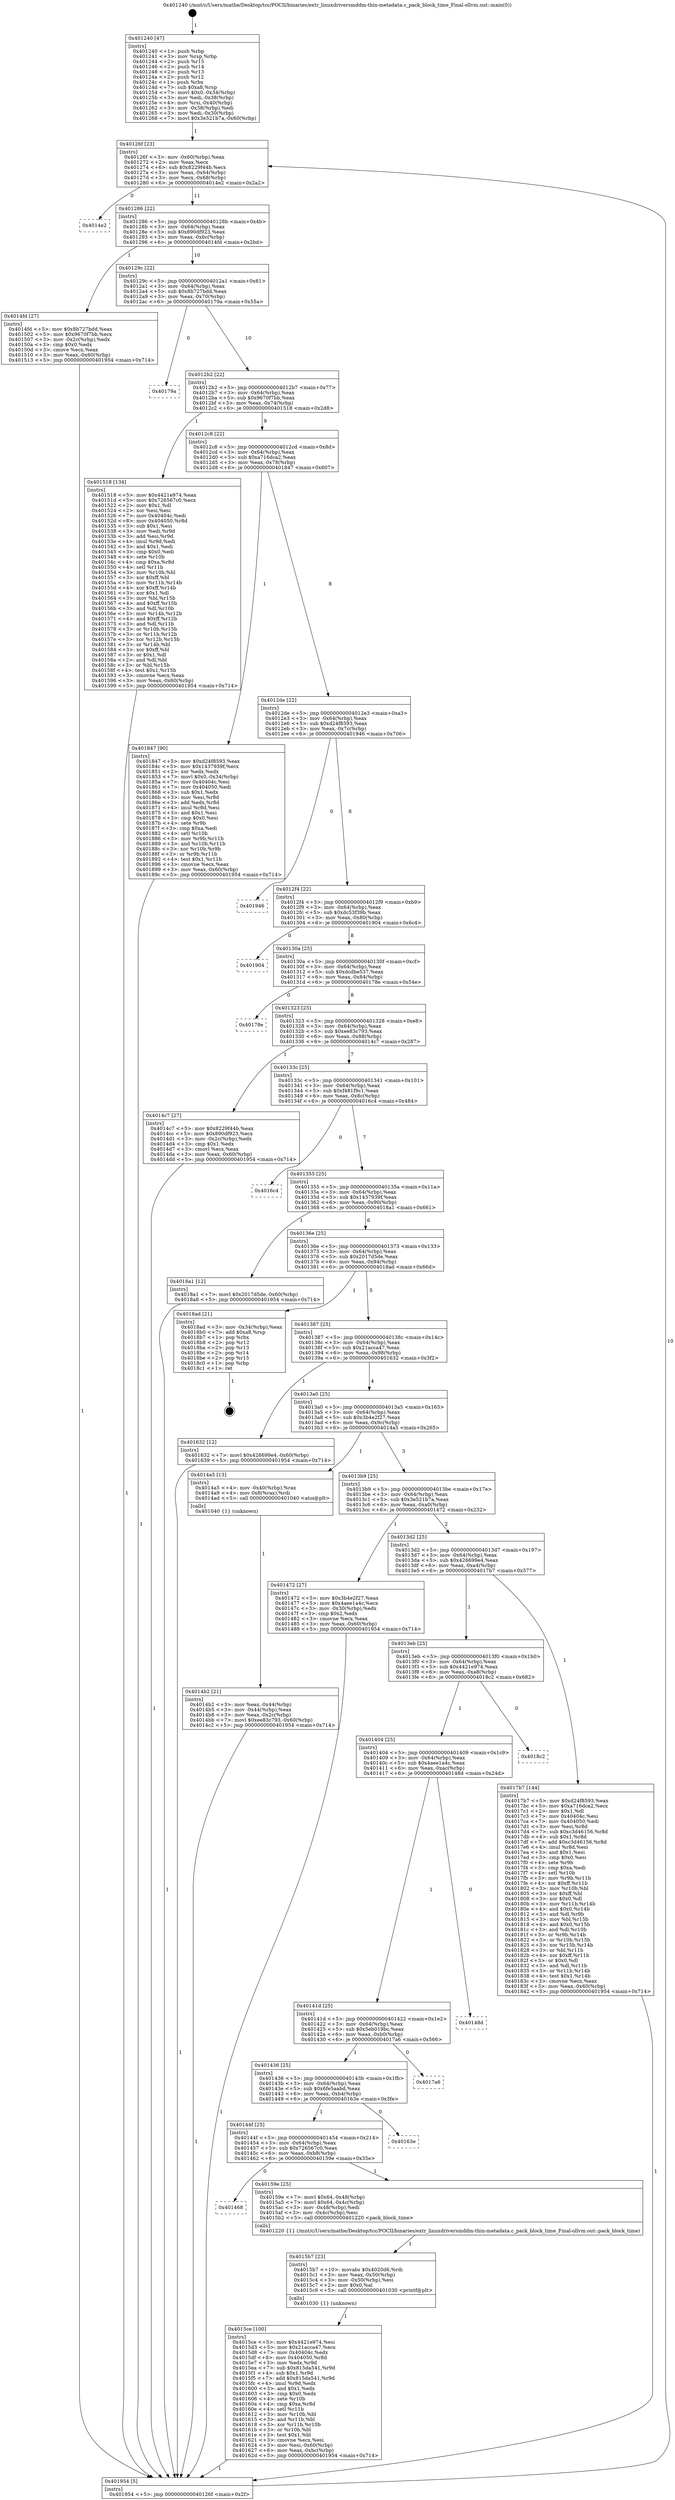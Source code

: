 digraph "0x401240" {
  label = "0x401240 (/mnt/c/Users/mathe/Desktop/tcc/POCII/binaries/extr_linuxdriversmddm-thin-metadata.c_pack_block_time_Final-ollvm.out::main(0))"
  labelloc = "t"
  node[shape=record]

  Entry [label="",width=0.3,height=0.3,shape=circle,fillcolor=black,style=filled]
  "0x40126f" [label="{
     0x40126f [23]\l
     | [instrs]\l
     &nbsp;&nbsp;0x40126f \<+3\>: mov -0x60(%rbp),%eax\l
     &nbsp;&nbsp;0x401272 \<+2\>: mov %eax,%ecx\l
     &nbsp;&nbsp;0x401274 \<+6\>: sub $0x8229f44b,%ecx\l
     &nbsp;&nbsp;0x40127a \<+3\>: mov %eax,-0x64(%rbp)\l
     &nbsp;&nbsp;0x40127d \<+3\>: mov %ecx,-0x68(%rbp)\l
     &nbsp;&nbsp;0x401280 \<+6\>: je 00000000004014e2 \<main+0x2a2\>\l
  }"]
  "0x4014e2" [label="{
     0x4014e2\l
  }", style=dashed]
  "0x401286" [label="{
     0x401286 [22]\l
     | [instrs]\l
     &nbsp;&nbsp;0x401286 \<+5\>: jmp 000000000040128b \<main+0x4b\>\l
     &nbsp;&nbsp;0x40128b \<+3\>: mov -0x64(%rbp),%eax\l
     &nbsp;&nbsp;0x40128e \<+5\>: sub $0x890df923,%eax\l
     &nbsp;&nbsp;0x401293 \<+3\>: mov %eax,-0x6c(%rbp)\l
     &nbsp;&nbsp;0x401296 \<+6\>: je 00000000004014fd \<main+0x2bd\>\l
  }"]
  Exit [label="",width=0.3,height=0.3,shape=circle,fillcolor=black,style=filled,peripheries=2]
  "0x4014fd" [label="{
     0x4014fd [27]\l
     | [instrs]\l
     &nbsp;&nbsp;0x4014fd \<+5\>: mov $0x8b727bdd,%eax\l
     &nbsp;&nbsp;0x401502 \<+5\>: mov $0x9670f7bb,%ecx\l
     &nbsp;&nbsp;0x401507 \<+3\>: mov -0x2c(%rbp),%edx\l
     &nbsp;&nbsp;0x40150a \<+3\>: cmp $0x0,%edx\l
     &nbsp;&nbsp;0x40150d \<+3\>: cmove %ecx,%eax\l
     &nbsp;&nbsp;0x401510 \<+3\>: mov %eax,-0x60(%rbp)\l
     &nbsp;&nbsp;0x401513 \<+5\>: jmp 0000000000401954 \<main+0x714\>\l
  }"]
  "0x40129c" [label="{
     0x40129c [22]\l
     | [instrs]\l
     &nbsp;&nbsp;0x40129c \<+5\>: jmp 00000000004012a1 \<main+0x61\>\l
     &nbsp;&nbsp;0x4012a1 \<+3\>: mov -0x64(%rbp),%eax\l
     &nbsp;&nbsp;0x4012a4 \<+5\>: sub $0x8b727bdd,%eax\l
     &nbsp;&nbsp;0x4012a9 \<+3\>: mov %eax,-0x70(%rbp)\l
     &nbsp;&nbsp;0x4012ac \<+6\>: je 000000000040179a \<main+0x55a\>\l
  }"]
  "0x4015ce" [label="{
     0x4015ce [100]\l
     | [instrs]\l
     &nbsp;&nbsp;0x4015ce \<+5\>: mov $0x4421e974,%esi\l
     &nbsp;&nbsp;0x4015d3 \<+5\>: mov $0x21acca47,%ecx\l
     &nbsp;&nbsp;0x4015d8 \<+7\>: mov 0x40404c,%edx\l
     &nbsp;&nbsp;0x4015df \<+8\>: mov 0x404050,%r8d\l
     &nbsp;&nbsp;0x4015e7 \<+3\>: mov %edx,%r9d\l
     &nbsp;&nbsp;0x4015ea \<+7\>: sub $0x815da541,%r9d\l
     &nbsp;&nbsp;0x4015f1 \<+4\>: sub $0x1,%r9d\l
     &nbsp;&nbsp;0x4015f5 \<+7\>: add $0x815da541,%r9d\l
     &nbsp;&nbsp;0x4015fc \<+4\>: imul %r9d,%edx\l
     &nbsp;&nbsp;0x401600 \<+3\>: and $0x1,%edx\l
     &nbsp;&nbsp;0x401603 \<+3\>: cmp $0x0,%edx\l
     &nbsp;&nbsp;0x401606 \<+4\>: sete %r10b\l
     &nbsp;&nbsp;0x40160a \<+4\>: cmp $0xa,%r8d\l
     &nbsp;&nbsp;0x40160e \<+4\>: setl %r11b\l
     &nbsp;&nbsp;0x401612 \<+3\>: mov %r10b,%bl\l
     &nbsp;&nbsp;0x401615 \<+3\>: and %r11b,%bl\l
     &nbsp;&nbsp;0x401618 \<+3\>: xor %r11b,%r10b\l
     &nbsp;&nbsp;0x40161b \<+3\>: or %r10b,%bl\l
     &nbsp;&nbsp;0x40161e \<+3\>: test $0x1,%bl\l
     &nbsp;&nbsp;0x401621 \<+3\>: cmovne %ecx,%esi\l
     &nbsp;&nbsp;0x401624 \<+3\>: mov %esi,-0x60(%rbp)\l
     &nbsp;&nbsp;0x401627 \<+6\>: mov %eax,-0xbc(%rbp)\l
     &nbsp;&nbsp;0x40162d \<+5\>: jmp 0000000000401954 \<main+0x714\>\l
  }"]
  "0x40179a" [label="{
     0x40179a\l
  }", style=dashed]
  "0x4012b2" [label="{
     0x4012b2 [22]\l
     | [instrs]\l
     &nbsp;&nbsp;0x4012b2 \<+5\>: jmp 00000000004012b7 \<main+0x77\>\l
     &nbsp;&nbsp;0x4012b7 \<+3\>: mov -0x64(%rbp),%eax\l
     &nbsp;&nbsp;0x4012ba \<+5\>: sub $0x9670f7bb,%eax\l
     &nbsp;&nbsp;0x4012bf \<+3\>: mov %eax,-0x74(%rbp)\l
     &nbsp;&nbsp;0x4012c2 \<+6\>: je 0000000000401518 \<main+0x2d8\>\l
  }"]
  "0x4015b7" [label="{
     0x4015b7 [23]\l
     | [instrs]\l
     &nbsp;&nbsp;0x4015b7 \<+10\>: movabs $0x4020d6,%rdi\l
     &nbsp;&nbsp;0x4015c1 \<+3\>: mov %eax,-0x50(%rbp)\l
     &nbsp;&nbsp;0x4015c4 \<+3\>: mov -0x50(%rbp),%esi\l
     &nbsp;&nbsp;0x4015c7 \<+2\>: mov $0x0,%al\l
     &nbsp;&nbsp;0x4015c9 \<+5\>: call 0000000000401030 \<printf@plt\>\l
     | [calls]\l
     &nbsp;&nbsp;0x401030 \{1\} (unknown)\l
  }"]
  "0x401518" [label="{
     0x401518 [134]\l
     | [instrs]\l
     &nbsp;&nbsp;0x401518 \<+5\>: mov $0x4421e974,%eax\l
     &nbsp;&nbsp;0x40151d \<+5\>: mov $0x726567c0,%ecx\l
     &nbsp;&nbsp;0x401522 \<+2\>: mov $0x1,%dl\l
     &nbsp;&nbsp;0x401524 \<+2\>: xor %esi,%esi\l
     &nbsp;&nbsp;0x401526 \<+7\>: mov 0x40404c,%edi\l
     &nbsp;&nbsp;0x40152d \<+8\>: mov 0x404050,%r8d\l
     &nbsp;&nbsp;0x401535 \<+3\>: sub $0x1,%esi\l
     &nbsp;&nbsp;0x401538 \<+3\>: mov %edi,%r9d\l
     &nbsp;&nbsp;0x40153b \<+3\>: add %esi,%r9d\l
     &nbsp;&nbsp;0x40153e \<+4\>: imul %r9d,%edi\l
     &nbsp;&nbsp;0x401542 \<+3\>: and $0x1,%edi\l
     &nbsp;&nbsp;0x401545 \<+3\>: cmp $0x0,%edi\l
     &nbsp;&nbsp;0x401548 \<+4\>: sete %r10b\l
     &nbsp;&nbsp;0x40154c \<+4\>: cmp $0xa,%r8d\l
     &nbsp;&nbsp;0x401550 \<+4\>: setl %r11b\l
     &nbsp;&nbsp;0x401554 \<+3\>: mov %r10b,%bl\l
     &nbsp;&nbsp;0x401557 \<+3\>: xor $0xff,%bl\l
     &nbsp;&nbsp;0x40155a \<+3\>: mov %r11b,%r14b\l
     &nbsp;&nbsp;0x40155d \<+4\>: xor $0xff,%r14b\l
     &nbsp;&nbsp;0x401561 \<+3\>: xor $0x1,%dl\l
     &nbsp;&nbsp;0x401564 \<+3\>: mov %bl,%r15b\l
     &nbsp;&nbsp;0x401567 \<+4\>: and $0xff,%r15b\l
     &nbsp;&nbsp;0x40156b \<+3\>: and %dl,%r10b\l
     &nbsp;&nbsp;0x40156e \<+3\>: mov %r14b,%r12b\l
     &nbsp;&nbsp;0x401571 \<+4\>: and $0xff,%r12b\l
     &nbsp;&nbsp;0x401575 \<+3\>: and %dl,%r11b\l
     &nbsp;&nbsp;0x401578 \<+3\>: or %r10b,%r15b\l
     &nbsp;&nbsp;0x40157b \<+3\>: or %r11b,%r12b\l
     &nbsp;&nbsp;0x40157e \<+3\>: xor %r12b,%r15b\l
     &nbsp;&nbsp;0x401581 \<+3\>: or %r14b,%bl\l
     &nbsp;&nbsp;0x401584 \<+3\>: xor $0xff,%bl\l
     &nbsp;&nbsp;0x401587 \<+3\>: or $0x1,%dl\l
     &nbsp;&nbsp;0x40158a \<+2\>: and %dl,%bl\l
     &nbsp;&nbsp;0x40158c \<+3\>: or %bl,%r15b\l
     &nbsp;&nbsp;0x40158f \<+4\>: test $0x1,%r15b\l
     &nbsp;&nbsp;0x401593 \<+3\>: cmovne %ecx,%eax\l
     &nbsp;&nbsp;0x401596 \<+3\>: mov %eax,-0x60(%rbp)\l
     &nbsp;&nbsp;0x401599 \<+5\>: jmp 0000000000401954 \<main+0x714\>\l
  }"]
  "0x4012c8" [label="{
     0x4012c8 [22]\l
     | [instrs]\l
     &nbsp;&nbsp;0x4012c8 \<+5\>: jmp 00000000004012cd \<main+0x8d\>\l
     &nbsp;&nbsp;0x4012cd \<+3\>: mov -0x64(%rbp),%eax\l
     &nbsp;&nbsp;0x4012d0 \<+5\>: sub $0xa716dca2,%eax\l
     &nbsp;&nbsp;0x4012d5 \<+3\>: mov %eax,-0x78(%rbp)\l
     &nbsp;&nbsp;0x4012d8 \<+6\>: je 0000000000401847 \<main+0x607\>\l
  }"]
  "0x401468" [label="{
     0x401468\l
  }", style=dashed]
  "0x401847" [label="{
     0x401847 [90]\l
     | [instrs]\l
     &nbsp;&nbsp;0x401847 \<+5\>: mov $0xd24f8593,%eax\l
     &nbsp;&nbsp;0x40184c \<+5\>: mov $0x1437939f,%ecx\l
     &nbsp;&nbsp;0x401851 \<+2\>: xor %edx,%edx\l
     &nbsp;&nbsp;0x401853 \<+7\>: movl $0x0,-0x34(%rbp)\l
     &nbsp;&nbsp;0x40185a \<+7\>: mov 0x40404c,%esi\l
     &nbsp;&nbsp;0x401861 \<+7\>: mov 0x404050,%edi\l
     &nbsp;&nbsp;0x401868 \<+3\>: sub $0x1,%edx\l
     &nbsp;&nbsp;0x40186b \<+3\>: mov %esi,%r8d\l
     &nbsp;&nbsp;0x40186e \<+3\>: add %edx,%r8d\l
     &nbsp;&nbsp;0x401871 \<+4\>: imul %r8d,%esi\l
     &nbsp;&nbsp;0x401875 \<+3\>: and $0x1,%esi\l
     &nbsp;&nbsp;0x401878 \<+3\>: cmp $0x0,%esi\l
     &nbsp;&nbsp;0x40187b \<+4\>: sete %r9b\l
     &nbsp;&nbsp;0x40187f \<+3\>: cmp $0xa,%edi\l
     &nbsp;&nbsp;0x401882 \<+4\>: setl %r10b\l
     &nbsp;&nbsp;0x401886 \<+3\>: mov %r9b,%r11b\l
     &nbsp;&nbsp;0x401889 \<+3\>: and %r10b,%r11b\l
     &nbsp;&nbsp;0x40188c \<+3\>: xor %r10b,%r9b\l
     &nbsp;&nbsp;0x40188f \<+3\>: or %r9b,%r11b\l
     &nbsp;&nbsp;0x401892 \<+4\>: test $0x1,%r11b\l
     &nbsp;&nbsp;0x401896 \<+3\>: cmovne %ecx,%eax\l
     &nbsp;&nbsp;0x401899 \<+3\>: mov %eax,-0x60(%rbp)\l
     &nbsp;&nbsp;0x40189c \<+5\>: jmp 0000000000401954 \<main+0x714\>\l
  }"]
  "0x4012de" [label="{
     0x4012de [22]\l
     | [instrs]\l
     &nbsp;&nbsp;0x4012de \<+5\>: jmp 00000000004012e3 \<main+0xa3\>\l
     &nbsp;&nbsp;0x4012e3 \<+3\>: mov -0x64(%rbp),%eax\l
     &nbsp;&nbsp;0x4012e6 \<+5\>: sub $0xd24f8593,%eax\l
     &nbsp;&nbsp;0x4012eb \<+3\>: mov %eax,-0x7c(%rbp)\l
     &nbsp;&nbsp;0x4012ee \<+6\>: je 0000000000401946 \<main+0x706\>\l
  }"]
  "0x40159e" [label="{
     0x40159e [25]\l
     | [instrs]\l
     &nbsp;&nbsp;0x40159e \<+7\>: movl $0x64,-0x48(%rbp)\l
     &nbsp;&nbsp;0x4015a5 \<+7\>: movl $0x64,-0x4c(%rbp)\l
     &nbsp;&nbsp;0x4015ac \<+3\>: mov -0x48(%rbp),%edi\l
     &nbsp;&nbsp;0x4015af \<+3\>: mov -0x4c(%rbp),%esi\l
     &nbsp;&nbsp;0x4015b2 \<+5\>: call 0000000000401220 \<pack_block_time\>\l
     | [calls]\l
     &nbsp;&nbsp;0x401220 \{1\} (/mnt/c/Users/mathe/Desktop/tcc/POCII/binaries/extr_linuxdriversmddm-thin-metadata.c_pack_block_time_Final-ollvm.out::pack_block_time)\l
  }"]
  "0x401946" [label="{
     0x401946\l
  }", style=dashed]
  "0x4012f4" [label="{
     0x4012f4 [22]\l
     | [instrs]\l
     &nbsp;&nbsp;0x4012f4 \<+5\>: jmp 00000000004012f9 \<main+0xb9\>\l
     &nbsp;&nbsp;0x4012f9 \<+3\>: mov -0x64(%rbp),%eax\l
     &nbsp;&nbsp;0x4012fc \<+5\>: sub $0xdc53f39b,%eax\l
     &nbsp;&nbsp;0x401301 \<+3\>: mov %eax,-0x80(%rbp)\l
     &nbsp;&nbsp;0x401304 \<+6\>: je 0000000000401904 \<main+0x6c4\>\l
  }"]
  "0x40144f" [label="{
     0x40144f [25]\l
     | [instrs]\l
     &nbsp;&nbsp;0x40144f \<+5\>: jmp 0000000000401454 \<main+0x214\>\l
     &nbsp;&nbsp;0x401454 \<+3\>: mov -0x64(%rbp),%eax\l
     &nbsp;&nbsp;0x401457 \<+5\>: sub $0x726567c0,%eax\l
     &nbsp;&nbsp;0x40145c \<+6\>: mov %eax,-0xb8(%rbp)\l
     &nbsp;&nbsp;0x401462 \<+6\>: je 000000000040159e \<main+0x35e\>\l
  }"]
  "0x401904" [label="{
     0x401904\l
  }", style=dashed]
  "0x40130a" [label="{
     0x40130a [25]\l
     | [instrs]\l
     &nbsp;&nbsp;0x40130a \<+5\>: jmp 000000000040130f \<main+0xcf\>\l
     &nbsp;&nbsp;0x40130f \<+3\>: mov -0x64(%rbp),%eax\l
     &nbsp;&nbsp;0x401312 \<+5\>: sub $0xdcdbe537,%eax\l
     &nbsp;&nbsp;0x401317 \<+6\>: mov %eax,-0x84(%rbp)\l
     &nbsp;&nbsp;0x40131d \<+6\>: je 000000000040178e \<main+0x54e\>\l
  }"]
  "0x40163e" [label="{
     0x40163e\l
  }", style=dashed]
  "0x40178e" [label="{
     0x40178e\l
  }", style=dashed]
  "0x401323" [label="{
     0x401323 [25]\l
     | [instrs]\l
     &nbsp;&nbsp;0x401323 \<+5\>: jmp 0000000000401328 \<main+0xe8\>\l
     &nbsp;&nbsp;0x401328 \<+3\>: mov -0x64(%rbp),%eax\l
     &nbsp;&nbsp;0x40132b \<+5\>: sub $0xee83c793,%eax\l
     &nbsp;&nbsp;0x401330 \<+6\>: mov %eax,-0x88(%rbp)\l
     &nbsp;&nbsp;0x401336 \<+6\>: je 00000000004014c7 \<main+0x287\>\l
  }"]
  "0x401436" [label="{
     0x401436 [25]\l
     | [instrs]\l
     &nbsp;&nbsp;0x401436 \<+5\>: jmp 000000000040143b \<main+0x1fb\>\l
     &nbsp;&nbsp;0x40143b \<+3\>: mov -0x64(%rbp),%eax\l
     &nbsp;&nbsp;0x40143e \<+5\>: sub $0x6fe5aabd,%eax\l
     &nbsp;&nbsp;0x401443 \<+6\>: mov %eax,-0xb4(%rbp)\l
     &nbsp;&nbsp;0x401449 \<+6\>: je 000000000040163e \<main+0x3fe\>\l
  }"]
  "0x4014c7" [label="{
     0x4014c7 [27]\l
     | [instrs]\l
     &nbsp;&nbsp;0x4014c7 \<+5\>: mov $0x8229f44b,%eax\l
     &nbsp;&nbsp;0x4014cc \<+5\>: mov $0x890df923,%ecx\l
     &nbsp;&nbsp;0x4014d1 \<+3\>: mov -0x2c(%rbp),%edx\l
     &nbsp;&nbsp;0x4014d4 \<+3\>: cmp $0x1,%edx\l
     &nbsp;&nbsp;0x4014d7 \<+3\>: cmovl %ecx,%eax\l
     &nbsp;&nbsp;0x4014da \<+3\>: mov %eax,-0x60(%rbp)\l
     &nbsp;&nbsp;0x4014dd \<+5\>: jmp 0000000000401954 \<main+0x714\>\l
  }"]
  "0x40133c" [label="{
     0x40133c [25]\l
     | [instrs]\l
     &nbsp;&nbsp;0x40133c \<+5\>: jmp 0000000000401341 \<main+0x101\>\l
     &nbsp;&nbsp;0x401341 \<+3\>: mov -0x64(%rbp),%eax\l
     &nbsp;&nbsp;0x401344 \<+5\>: sub $0xf481f9c1,%eax\l
     &nbsp;&nbsp;0x401349 \<+6\>: mov %eax,-0x8c(%rbp)\l
     &nbsp;&nbsp;0x40134f \<+6\>: je 00000000004016c4 \<main+0x484\>\l
  }"]
  "0x4017a6" [label="{
     0x4017a6\l
  }", style=dashed]
  "0x4016c4" [label="{
     0x4016c4\l
  }", style=dashed]
  "0x401355" [label="{
     0x401355 [25]\l
     | [instrs]\l
     &nbsp;&nbsp;0x401355 \<+5\>: jmp 000000000040135a \<main+0x11a\>\l
     &nbsp;&nbsp;0x40135a \<+3\>: mov -0x64(%rbp),%eax\l
     &nbsp;&nbsp;0x40135d \<+5\>: sub $0x1437939f,%eax\l
     &nbsp;&nbsp;0x401362 \<+6\>: mov %eax,-0x90(%rbp)\l
     &nbsp;&nbsp;0x401368 \<+6\>: je 00000000004018a1 \<main+0x661\>\l
  }"]
  "0x40141d" [label="{
     0x40141d [25]\l
     | [instrs]\l
     &nbsp;&nbsp;0x40141d \<+5\>: jmp 0000000000401422 \<main+0x1e2\>\l
     &nbsp;&nbsp;0x401422 \<+3\>: mov -0x64(%rbp),%eax\l
     &nbsp;&nbsp;0x401425 \<+5\>: sub $0x5eb019bc,%eax\l
     &nbsp;&nbsp;0x40142a \<+6\>: mov %eax,-0xb0(%rbp)\l
     &nbsp;&nbsp;0x401430 \<+6\>: je 00000000004017a6 \<main+0x566\>\l
  }"]
  "0x4018a1" [label="{
     0x4018a1 [12]\l
     | [instrs]\l
     &nbsp;&nbsp;0x4018a1 \<+7\>: movl $0x2017d5de,-0x60(%rbp)\l
     &nbsp;&nbsp;0x4018a8 \<+5\>: jmp 0000000000401954 \<main+0x714\>\l
  }"]
  "0x40136e" [label="{
     0x40136e [25]\l
     | [instrs]\l
     &nbsp;&nbsp;0x40136e \<+5\>: jmp 0000000000401373 \<main+0x133\>\l
     &nbsp;&nbsp;0x401373 \<+3\>: mov -0x64(%rbp),%eax\l
     &nbsp;&nbsp;0x401376 \<+5\>: sub $0x2017d5de,%eax\l
     &nbsp;&nbsp;0x40137b \<+6\>: mov %eax,-0x94(%rbp)\l
     &nbsp;&nbsp;0x401381 \<+6\>: je 00000000004018ad \<main+0x66d\>\l
  }"]
  "0x40148d" [label="{
     0x40148d\l
  }", style=dashed]
  "0x4018ad" [label="{
     0x4018ad [21]\l
     | [instrs]\l
     &nbsp;&nbsp;0x4018ad \<+3\>: mov -0x34(%rbp),%eax\l
     &nbsp;&nbsp;0x4018b0 \<+7\>: add $0xa8,%rsp\l
     &nbsp;&nbsp;0x4018b7 \<+1\>: pop %rbx\l
     &nbsp;&nbsp;0x4018b8 \<+2\>: pop %r12\l
     &nbsp;&nbsp;0x4018ba \<+2\>: pop %r13\l
     &nbsp;&nbsp;0x4018bc \<+2\>: pop %r14\l
     &nbsp;&nbsp;0x4018be \<+2\>: pop %r15\l
     &nbsp;&nbsp;0x4018c0 \<+1\>: pop %rbp\l
     &nbsp;&nbsp;0x4018c1 \<+1\>: ret\l
  }"]
  "0x401387" [label="{
     0x401387 [25]\l
     | [instrs]\l
     &nbsp;&nbsp;0x401387 \<+5\>: jmp 000000000040138c \<main+0x14c\>\l
     &nbsp;&nbsp;0x40138c \<+3\>: mov -0x64(%rbp),%eax\l
     &nbsp;&nbsp;0x40138f \<+5\>: sub $0x21acca47,%eax\l
     &nbsp;&nbsp;0x401394 \<+6\>: mov %eax,-0x98(%rbp)\l
     &nbsp;&nbsp;0x40139a \<+6\>: je 0000000000401632 \<main+0x3f2\>\l
  }"]
  "0x401404" [label="{
     0x401404 [25]\l
     | [instrs]\l
     &nbsp;&nbsp;0x401404 \<+5\>: jmp 0000000000401409 \<main+0x1c9\>\l
     &nbsp;&nbsp;0x401409 \<+3\>: mov -0x64(%rbp),%eax\l
     &nbsp;&nbsp;0x40140c \<+5\>: sub $0x4aee1a4c,%eax\l
     &nbsp;&nbsp;0x401411 \<+6\>: mov %eax,-0xac(%rbp)\l
     &nbsp;&nbsp;0x401417 \<+6\>: je 000000000040148d \<main+0x24d\>\l
  }"]
  "0x401632" [label="{
     0x401632 [12]\l
     | [instrs]\l
     &nbsp;&nbsp;0x401632 \<+7\>: movl $0x426699e4,-0x60(%rbp)\l
     &nbsp;&nbsp;0x401639 \<+5\>: jmp 0000000000401954 \<main+0x714\>\l
  }"]
  "0x4013a0" [label="{
     0x4013a0 [25]\l
     | [instrs]\l
     &nbsp;&nbsp;0x4013a0 \<+5\>: jmp 00000000004013a5 \<main+0x165\>\l
     &nbsp;&nbsp;0x4013a5 \<+3\>: mov -0x64(%rbp),%eax\l
     &nbsp;&nbsp;0x4013a8 \<+5\>: sub $0x3b4e2f27,%eax\l
     &nbsp;&nbsp;0x4013ad \<+6\>: mov %eax,-0x9c(%rbp)\l
     &nbsp;&nbsp;0x4013b3 \<+6\>: je 00000000004014a5 \<main+0x265\>\l
  }"]
  "0x4018c2" [label="{
     0x4018c2\l
  }", style=dashed]
  "0x4014a5" [label="{
     0x4014a5 [13]\l
     | [instrs]\l
     &nbsp;&nbsp;0x4014a5 \<+4\>: mov -0x40(%rbp),%rax\l
     &nbsp;&nbsp;0x4014a9 \<+4\>: mov 0x8(%rax),%rdi\l
     &nbsp;&nbsp;0x4014ad \<+5\>: call 0000000000401040 \<atoi@plt\>\l
     | [calls]\l
     &nbsp;&nbsp;0x401040 \{1\} (unknown)\l
  }"]
  "0x4013b9" [label="{
     0x4013b9 [25]\l
     | [instrs]\l
     &nbsp;&nbsp;0x4013b9 \<+5\>: jmp 00000000004013be \<main+0x17e\>\l
     &nbsp;&nbsp;0x4013be \<+3\>: mov -0x64(%rbp),%eax\l
     &nbsp;&nbsp;0x4013c1 \<+5\>: sub $0x3e521b7a,%eax\l
     &nbsp;&nbsp;0x4013c6 \<+6\>: mov %eax,-0xa0(%rbp)\l
     &nbsp;&nbsp;0x4013cc \<+6\>: je 0000000000401472 \<main+0x232\>\l
  }"]
  "0x4013eb" [label="{
     0x4013eb [25]\l
     | [instrs]\l
     &nbsp;&nbsp;0x4013eb \<+5\>: jmp 00000000004013f0 \<main+0x1b0\>\l
     &nbsp;&nbsp;0x4013f0 \<+3\>: mov -0x64(%rbp),%eax\l
     &nbsp;&nbsp;0x4013f3 \<+5\>: sub $0x4421e974,%eax\l
     &nbsp;&nbsp;0x4013f8 \<+6\>: mov %eax,-0xa8(%rbp)\l
     &nbsp;&nbsp;0x4013fe \<+6\>: je 00000000004018c2 \<main+0x682\>\l
  }"]
  "0x401472" [label="{
     0x401472 [27]\l
     | [instrs]\l
     &nbsp;&nbsp;0x401472 \<+5\>: mov $0x3b4e2f27,%eax\l
     &nbsp;&nbsp;0x401477 \<+5\>: mov $0x4aee1a4c,%ecx\l
     &nbsp;&nbsp;0x40147c \<+3\>: mov -0x30(%rbp),%edx\l
     &nbsp;&nbsp;0x40147f \<+3\>: cmp $0x2,%edx\l
     &nbsp;&nbsp;0x401482 \<+3\>: cmovne %ecx,%eax\l
     &nbsp;&nbsp;0x401485 \<+3\>: mov %eax,-0x60(%rbp)\l
     &nbsp;&nbsp;0x401488 \<+5\>: jmp 0000000000401954 \<main+0x714\>\l
  }"]
  "0x4013d2" [label="{
     0x4013d2 [25]\l
     | [instrs]\l
     &nbsp;&nbsp;0x4013d2 \<+5\>: jmp 00000000004013d7 \<main+0x197\>\l
     &nbsp;&nbsp;0x4013d7 \<+3\>: mov -0x64(%rbp),%eax\l
     &nbsp;&nbsp;0x4013da \<+5\>: sub $0x426699e4,%eax\l
     &nbsp;&nbsp;0x4013df \<+6\>: mov %eax,-0xa4(%rbp)\l
     &nbsp;&nbsp;0x4013e5 \<+6\>: je 00000000004017b7 \<main+0x577\>\l
  }"]
  "0x401954" [label="{
     0x401954 [5]\l
     | [instrs]\l
     &nbsp;&nbsp;0x401954 \<+5\>: jmp 000000000040126f \<main+0x2f\>\l
  }"]
  "0x401240" [label="{
     0x401240 [47]\l
     | [instrs]\l
     &nbsp;&nbsp;0x401240 \<+1\>: push %rbp\l
     &nbsp;&nbsp;0x401241 \<+3\>: mov %rsp,%rbp\l
     &nbsp;&nbsp;0x401244 \<+2\>: push %r15\l
     &nbsp;&nbsp;0x401246 \<+2\>: push %r14\l
     &nbsp;&nbsp;0x401248 \<+2\>: push %r13\l
     &nbsp;&nbsp;0x40124a \<+2\>: push %r12\l
     &nbsp;&nbsp;0x40124c \<+1\>: push %rbx\l
     &nbsp;&nbsp;0x40124d \<+7\>: sub $0xa8,%rsp\l
     &nbsp;&nbsp;0x401254 \<+7\>: movl $0x0,-0x34(%rbp)\l
     &nbsp;&nbsp;0x40125b \<+3\>: mov %edi,-0x38(%rbp)\l
     &nbsp;&nbsp;0x40125e \<+4\>: mov %rsi,-0x40(%rbp)\l
     &nbsp;&nbsp;0x401262 \<+3\>: mov -0x38(%rbp),%edi\l
     &nbsp;&nbsp;0x401265 \<+3\>: mov %edi,-0x30(%rbp)\l
     &nbsp;&nbsp;0x401268 \<+7\>: movl $0x3e521b7a,-0x60(%rbp)\l
  }"]
  "0x4014b2" [label="{
     0x4014b2 [21]\l
     | [instrs]\l
     &nbsp;&nbsp;0x4014b2 \<+3\>: mov %eax,-0x44(%rbp)\l
     &nbsp;&nbsp;0x4014b5 \<+3\>: mov -0x44(%rbp),%eax\l
     &nbsp;&nbsp;0x4014b8 \<+3\>: mov %eax,-0x2c(%rbp)\l
     &nbsp;&nbsp;0x4014bb \<+7\>: movl $0xee83c793,-0x60(%rbp)\l
     &nbsp;&nbsp;0x4014c2 \<+5\>: jmp 0000000000401954 \<main+0x714\>\l
  }"]
  "0x4017b7" [label="{
     0x4017b7 [144]\l
     | [instrs]\l
     &nbsp;&nbsp;0x4017b7 \<+5\>: mov $0xd24f8593,%eax\l
     &nbsp;&nbsp;0x4017bc \<+5\>: mov $0xa716dca2,%ecx\l
     &nbsp;&nbsp;0x4017c1 \<+2\>: mov $0x1,%dl\l
     &nbsp;&nbsp;0x4017c3 \<+7\>: mov 0x40404c,%esi\l
     &nbsp;&nbsp;0x4017ca \<+7\>: mov 0x404050,%edi\l
     &nbsp;&nbsp;0x4017d1 \<+3\>: mov %esi,%r8d\l
     &nbsp;&nbsp;0x4017d4 \<+7\>: sub $0xc3d46156,%r8d\l
     &nbsp;&nbsp;0x4017db \<+4\>: sub $0x1,%r8d\l
     &nbsp;&nbsp;0x4017df \<+7\>: add $0xc3d46156,%r8d\l
     &nbsp;&nbsp;0x4017e6 \<+4\>: imul %r8d,%esi\l
     &nbsp;&nbsp;0x4017ea \<+3\>: and $0x1,%esi\l
     &nbsp;&nbsp;0x4017ed \<+3\>: cmp $0x0,%esi\l
     &nbsp;&nbsp;0x4017f0 \<+4\>: sete %r9b\l
     &nbsp;&nbsp;0x4017f4 \<+3\>: cmp $0xa,%edi\l
     &nbsp;&nbsp;0x4017f7 \<+4\>: setl %r10b\l
     &nbsp;&nbsp;0x4017fb \<+3\>: mov %r9b,%r11b\l
     &nbsp;&nbsp;0x4017fe \<+4\>: xor $0xff,%r11b\l
     &nbsp;&nbsp;0x401802 \<+3\>: mov %r10b,%bl\l
     &nbsp;&nbsp;0x401805 \<+3\>: xor $0xff,%bl\l
     &nbsp;&nbsp;0x401808 \<+3\>: xor $0x0,%dl\l
     &nbsp;&nbsp;0x40180b \<+3\>: mov %r11b,%r14b\l
     &nbsp;&nbsp;0x40180e \<+4\>: and $0x0,%r14b\l
     &nbsp;&nbsp;0x401812 \<+3\>: and %dl,%r9b\l
     &nbsp;&nbsp;0x401815 \<+3\>: mov %bl,%r15b\l
     &nbsp;&nbsp;0x401818 \<+4\>: and $0x0,%r15b\l
     &nbsp;&nbsp;0x40181c \<+3\>: and %dl,%r10b\l
     &nbsp;&nbsp;0x40181f \<+3\>: or %r9b,%r14b\l
     &nbsp;&nbsp;0x401822 \<+3\>: or %r10b,%r15b\l
     &nbsp;&nbsp;0x401825 \<+3\>: xor %r15b,%r14b\l
     &nbsp;&nbsp;0x401828 \<+3\>: or %bl,%r11b\l
     &nbsp;&nbsp;0x40182b \<+4\>: xor $0xff,%r11b\l
     &nbsp;&nbsp;0x40182f \<+3\>: or $0x0,%dl\l
     &nbsp;&nbsp;0x401832 \<+3\>: and %dl,%r11b\l
     &nbsp;&nbsp;0x401835 \<+3\>: or %r11b,%r14b\l
     &nbsp;&nbsp;0x401838 \<+4\>: test $0x1,%r14b\l
     &nbsp;&nbsp;0x40183c \<+3\>: cmovne %ecx,%eax\l
     &nbsp;&nbsp;0x40183f \<+3\>: mov %eax,-0x60(%rbp)\l
     &nbsp;&nbsp;0x401842 \<+5\>: jmp 0000000000401954 \<main+0x714\>\l
  }"]
  Entry -> "0x401240" [label=" 1"]
  "0x40126f" -> "0x4014e2" [label=" 0"]
  "0x40126f" -> "0x401286" [label=" 11"]
  "0x4018ad" -> Exit [label=" 1"]
  "0x401286" -> "0x4014fd" [label=" 1"]
  "0x401286" -> "0x40129c" [label=" 10"]
  "0x4018a1" -> "0x401954" [label=" 1"]
  "0x40129c" -> "0x40179a" [label=" 0"]
  "0x40129c" -> "0x4012b2" [label=" 10"]
  "0x401847" -> "0x401954" [label=" 1"]
  "0x4012b2" -> "0x401518" [label=" 1"]
  "0x4012b2" -> "0x4012c8" [label=" 9"]
  "0x4017b7" -> "0x401954" [label=" 1"]
  "0x4012c8" -> "0x401847" [label=" 1"]
  "0x4012c8" -> "0x4012de" [label=" 8"]
  "0x401632" -> "0x401954" [label=" 1"]
  "0x4012de" -> "0x401946" [label=" 0"]
  "0x4012de" -> "0x4012f4" [label=" 8"]
  "0x4015ce" -> "0x401954" [label=" 1"]
  "0x4012f4" -> "0x401904" [label=" 0"]
  "0x4012f4" -> "0x40130a" [label=" 8"]
  "0x40159e" -> "0x4015b7" [label=" 1"]
  "0x40130a" -> "0x40178e" [label=" 0"]
  "0x40130a" -> "0x401323" [label=" 8"]
  "0x40144f" -> "0x401468" [label=" 0"]
  "0x401323" -> "0x4014c7" [label=" 1"]
  "0x401323" -> "0x40133c" [label=" 7"]
  "0x4015b7" -> "0x4015ce" [label=" 1"]
  "0x40133c" -> "0x4016c4" [label=" 0"]
  "0x40133c" -> "0x401355" [label=" 7"]
  "0x401436" -> "0x40144f" [label=" 1"]
  "0x401355" -> "0x4018a1" [label=" 1"]
  "0x401355" -> "0x40136e" [label=" 6"]
  "0x40144f" -> "0x40159e" [label=" 1"]
  "0x40136e" -> "0x4018ad" [label=" 1"]
  "0x40136e" -> "0x401387" [label=" 5"]
  "0x40141d" -> "0x401436" [label=" 1"]
  "0x401387" -> "0x401632" [label=" 1"]
  "0x401387" -> "0x4013a0" [label=" 4"]
  "0x401436" -> "0x40163e" [label=" 0"]
  "0x4013a0" -> "0x4014a5" [label=" 1"]
  "0x4013a0" -> "0x4013b9" [label=" 3"]
  "0x401404" -> "0x40141d" [label=" 1"]
  "0x4013b9" -> "0x401472" [label=" 1"]
  "0x4013b9" -> "0x4013d2" [label=" 2"]
  "0x401472" -> "0x401954" [label=" 1"]
  "0x401240" -> "0x40126f" [label=" 1"]
  "0x401954" -> "0x40126f" [label=" 10"]
  "0x4014a5" -> "0x4014b2" [label=" 1"]
  "0x4014b2" -> "0x401954" [label=" 1"]
  "0x4014c7" -> "0x401954" [label=" 1"]
  "0x4014fd" -> "0x401954" [label=" 1"]
  "0x401518" -> "0x401954" [label=" 1"]
  "0x40141d" -> "0x4017a6" [label=" 0"]
  "0x4013d2" -> "0x4017b7" [label=" 1"]
  "0x4013d2" -> "0x4013eb" [label=" 1"]
  "0x401404" -> "0x40148d" [label=" 0"]
  "0x4013eb" -> "0x4018c2" [label=" 0"]
  "0x4013eb" -> "0x401404" [label=" 1"]
}
